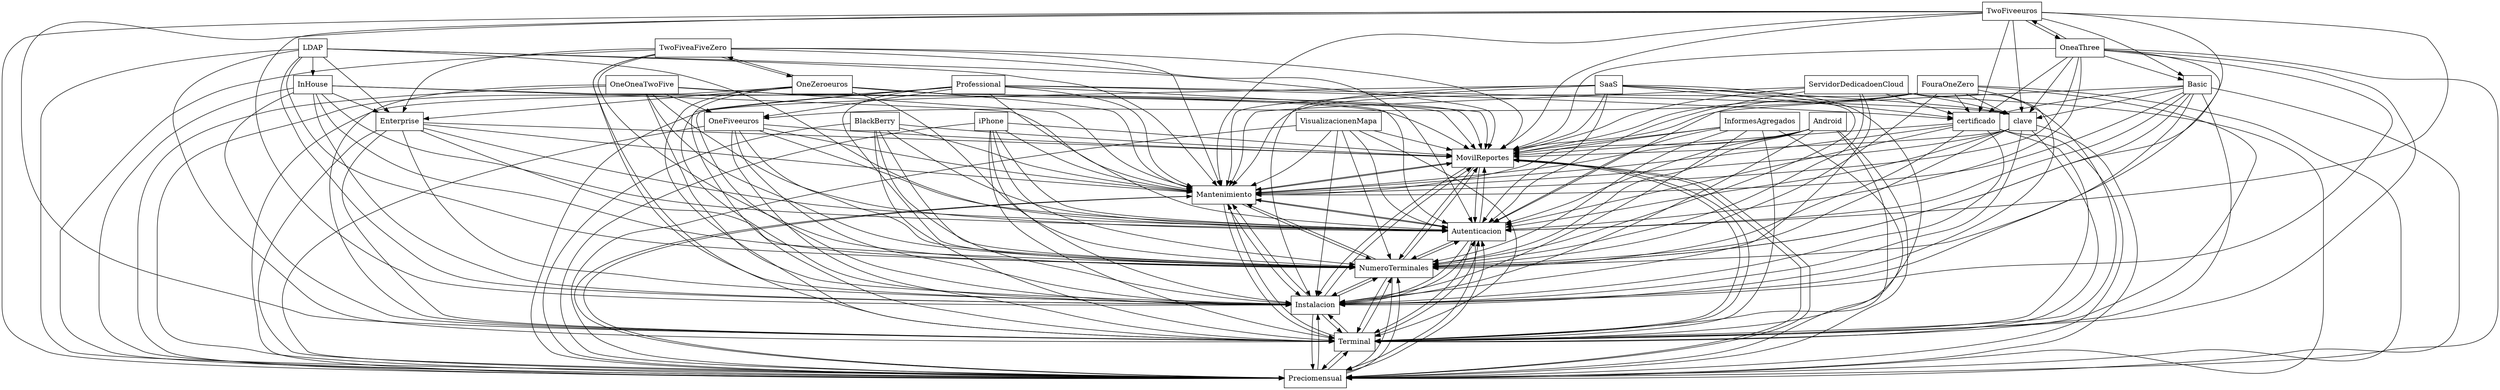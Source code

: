 digraph{
graph [rankdir=TB];
node [shape=box];
edge [arrowhead=normal];
0[label="SaaS",]
1[label="OneOneaTwoFive",]
2[label="BlackBerry",]
3[label="VisualizacionenMapa",]
4[label="MovilReportes",]
5[label="OneFiveeuros",]
6[label="TwoFiveaFiveZero",]
7[label="ServidorDedicadoenCloud",]
8[label="Professional",]
9[label="iPhone",]
10[label="TwoFiveeuros",]
11[label="clave",]
12[label="Mantenimiento",]
13[label="Preciomensual",]
14[label="FouraOneZero",]
15[label="Terminal",]
16[label="LDAP",]
17[label="Instalacion",]
18[label="InformesAgregados",]
19[label="OneaThree",]
20[label="certificado",]
21[label="NumeroTerminales",]
22[label="Basic",]
23[label="Enterprise",]
24[label="Android",]
25[label="OneZeroeuros",]
26[label="Autenticacion",]
27[label="InHouse",]
0->4[label="",]
0->11[label="",]
0->12[label="",]
0->13[label="",]
0->15[label="",]
0->17[label="",]
0->20[label="",]
0->21[label="",]
0->26[label="",]
1->4[label="",]
1->5[label="",]
1->12[label="",]
1->13[label="",]
1->15[label="",]
1->17[label="",]
1->21[label="",]
1->26[label="",]
2->4[label="",]
2->12[label="",]
2->13[label="",]
2->15[label="",]
2->17[label="",]
2->21[label="",]
2->26[label="",]
3->4[label="",]
3->12[label="",]
3->13[label="",]
3->15[label="",]
3->17[label="",]
3->21[label="",]
3->26[label="",]
4->12[label="",]
4->13[label="",]
4->15[label="",]
4->17[label="",]
4->21[label="",]
4->26[label="",]
5->4[label="",]
5->12[label="",]
5->13[label="",]
5->15[label="",]
5->17[label="",]
5->21[label="",]
5->26[label="",]
6->4[label="",]
6->12[label="",]
6->13[label="",]
6->15[label="",]
6->17[label="",]
6->21[label="",]
6->23[label="",]
6->25[label="",]
6->26[label="",]
7->4[label="",]
7->11[label="",]
7->12[label="",]
7->13[label="",]
7->15[label="",]
7->17[label="",]
7->20[label="",]
7->21[label="",]
7->26[label="",]
8->4[label="",]
8->5[label="",]
8->11[label="",]
8->12[label="",]
8->13[label="",]
8->15[label="",]
8->17[label="",]
8->20[label="",]
8->21[label="",]
8->26[label="",]
9->4[label="",]
9->12[label="",]
9->13[label="",]
9->15[label="",]
9->17[label="",]
9->21[label="",]
9->26[label="",]
10->4[label="",]
10->11[label="",]
10->12[label="",]
10->13[label="",]
10->15[label="",]
10->17[label="",]
10->19[label="",]
10->20[label="",]
10->21[label="",]
10->22[label="",]
10->26[label="",]
11->4[label="",]
11->12[label="",]
11->13[label="",]
11->15[label="",]
11->17[label="",]
11->21[label="",]
11->26[label="",]
12->4[label="",]
12->13[label="",]
12->15[label="",]
12->17[label="",]
12->21[label="",]
12->26[label="",]
13->4[label="",]
13->12[label="",]
13->15[label="",]
13->17[label="",]
13->21[label="",]
13->26[label="",]
14->4[label="",]
14->5[label="",]
14->11[label="",]
14->12[label="",]
14->13[label="",]
14->15[label="",]
14->17[label="",]
14->20[label="",]
14->21[label="",]
14->26[label="",]
15->4[label="",]
15->12[label="",]
15->13[label="",]
15->17[label="",]
15->21[label="",]
15->26[label="",]
16->4[label="",]
16->12[label="",]
16->13[label="",]
16->15[label="",]
16->17[label="",]
16->21[label="",]
16->23[label="",]
16->26[label="",]
16->27[label="",]
17->4[label="",]
17->12[label="",]
17->13[label="",]
17->15[label="",]
17->21[label="",]
17->26[label="",]
18->4[label="",]
18->12[label="",]
18->13[label="",]
18->15[label="",]
18->17[label="",]
18->21[label="",]
18->26[label="",]
19->4[label="",]
19->10[label="",]
19->11[label="",]
19->12[label="",]
19->13[label="",]
19->15[label="",]
19->17[label="",]
19->20[label="",]
19->21[label="",]
19->22[label="",]
19->26[label="",]
20->4[label="",]
20->12[label="",]
20->13[label="",]
20->15[label="",]
20->17[label="",]
20->21[label="",]
20->26[label="",]
21->4[label="",]
21->12[label="",]
21->13[label="",]
21->15[label="",]
21->17[label="",]
21->26[label="",]
22->4[label="",]
22->11[label="",]
22->12[label="",]
22->13[label="",]
22->15[label="",]
22->17[label="",]
22->20[label="",]
22->21[label="",]
22->26[label="",]
23->4[label="",]
23->12[label="",]
23->13[label="",]
23->15[label="",]
23->17[label="",]
23->21[label="",]
23->26[label="",]
24->4[label="",]
24->12[label="",]
24->13[label="",]
24->15[label="",]
24->17[label="",]
24->21[label="",]
24->26[label="",]
25->4[label="",]
25->6[label="",]
25->12[label="",]
25->13[label="",]
25->15[label="",]
25->17[label="",]
25->21[label="",]
25->23[label="",]
25->26[label="",]
26->4[label="",]
26->12[label="",]
26->13[label="",]
26->15[label="",]
26->17[label="",]
26->21[label="",]
27->4[label="",]
27->12[label="",]
27->13[label="",]
27->15[label="",]
27->17[label="",]
27->21[label="",]
27->23[label="",]
27->26[label="",]
}

